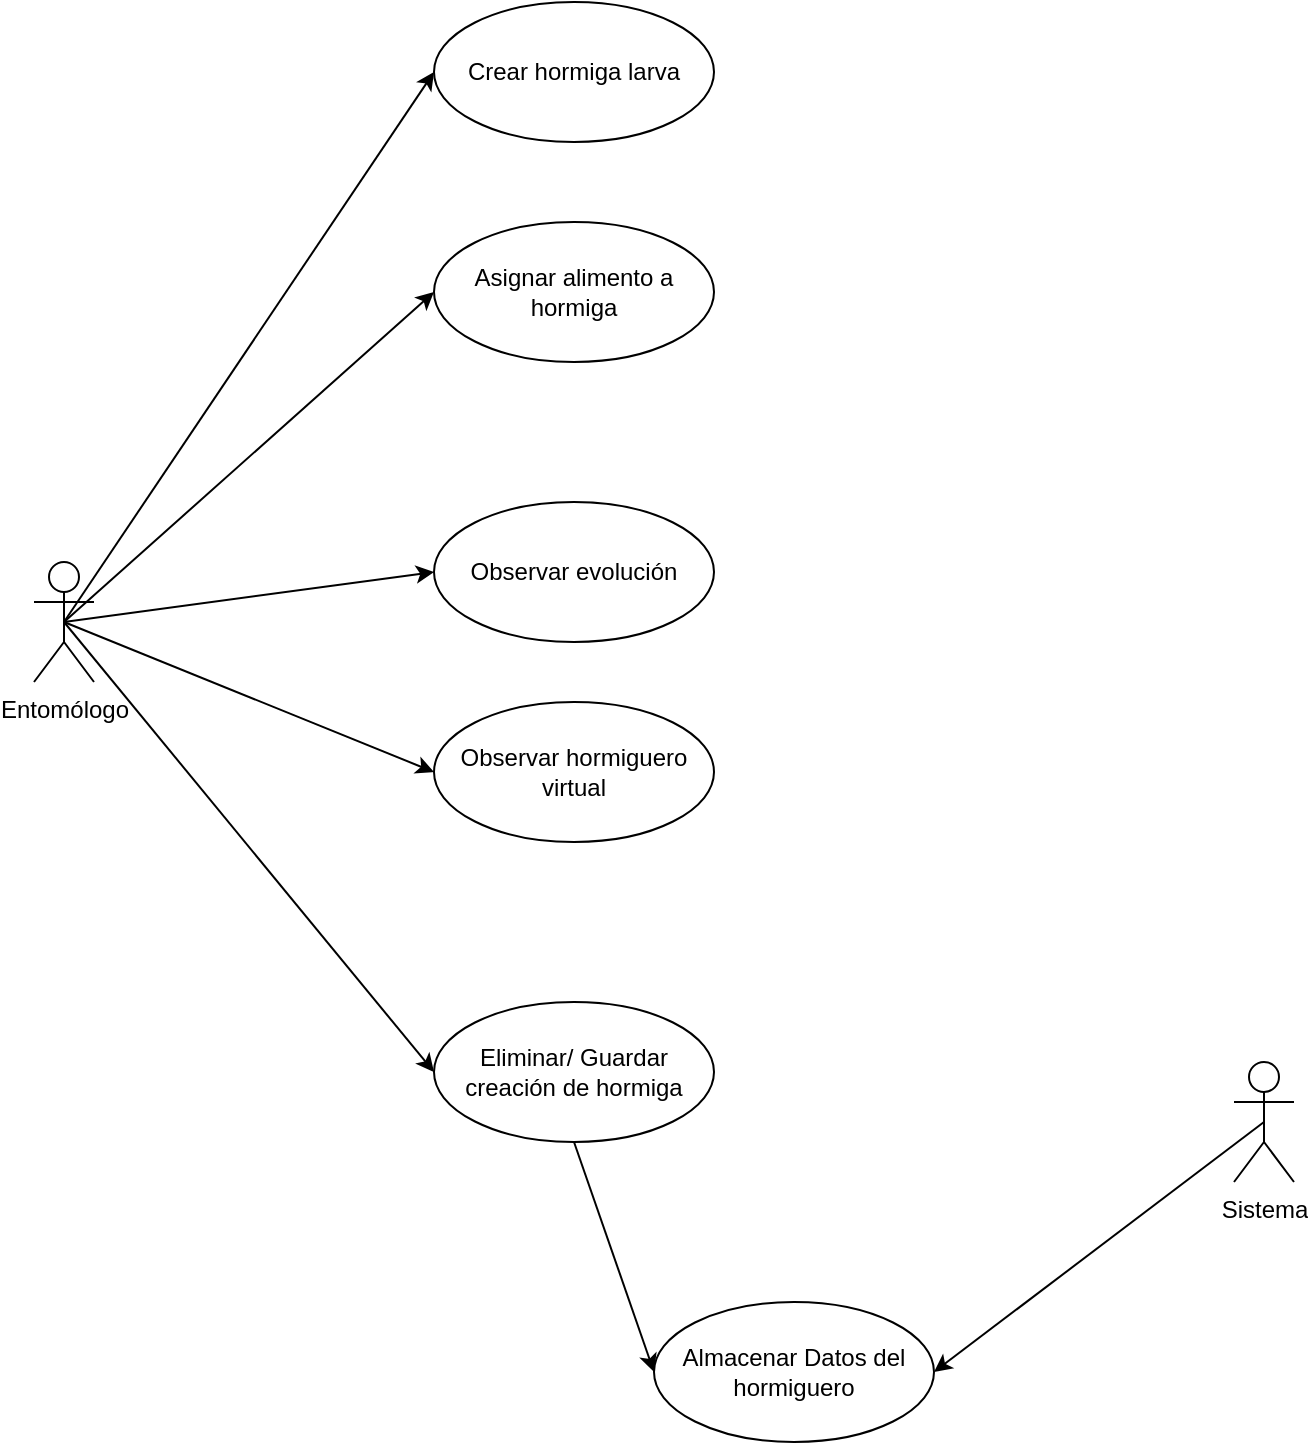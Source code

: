<mxfile>
    <diagram id="kTRGV1zUk7hW6r24szew" name="Page-1">
        <mxGraphModel dx="532" dy="250" grid="1" gridSize="10" guides="1" tooltips="1" connect="1" arrows="1" fold="1" page="1" pageScale="1" pageWidth="850" pageHeight="1100" math="0" shadow="0">
            <root>
                <mxCell id="0"/>
                <mxCell id="1" parent="0"/>
                <mxCell id="16" style="edgeStyle=none;html=1;exitX=0.5;exitY=0.5;exitDx=0;exitDy=0;exitPerimeter=0;entryX=0;entryY=0.5;entryDx=0;entryDy=0;" parent="1" source="4" target="12" edge="1">
                    <mxGeometry relative="1" as="geometry"/>
                </mxCell>
                <mxCell id="17" style="edgeStyle=none;html=1;exitX=0.5;exitY=0.5;exitDx=0;exitDy=0;exitPerimeter=0;entryX=0;entryY=0.5;entryDx=0;entryDy=0;" parent="1" source="4" target="13" edge="1">
                    <mxGeometry relative="1" as="geometry"/>
                </mxCell>
                <mxCell id="18" style="edgeStyle=none;html=1;entryX=0;entryY=0.5;entryDx=0;entryDy=0;exitX=0.5;exitY=0.5;exitDx=0;exitDy=0;exitPerimeter=0;" parent="1" source="4" target="14" edge="1">
                    <mxGeometry relative="1" as="geometry">
                        <mxPoint x="520" y="330" as="sourcePoint"/>
                    </mxGeometry>
                </mxCell>
                <mxCell id="19" style="edgeStyle=none;html=1;exitX=0.5;exitY=0.5;exitDx=0;exitDy=0;exitPerimeter=0;entryX=0;entryY=0.5;entryDx=0;entryDy=0;" parent="1" source="4" target="15" edge="1">
                    <mxGeometry relative="1" as="geometry"/>
                </mxCell>
                <mxCell id="21" style="edgeStyle=none;html=1;exitX=0.5;exitY=0.5;exitDx=0;exitDy=0;exitPerimeter=0;entryX=0;entryY=0.5;entryDx=0;entryDy=0;" parent="1" source="4" target="11" edge="1">
                    <mxGeometry relative="1" as="geometry"/>
                </mxCell>
                <mxCell id="4" value="Entomólogo" style="shape=umlActor;verticalLabelPosition=bottom;verticalAlign=top;html=1;" parent="1" vertex="1">
                    <mxGeometry x="270" y="350" width="30" height="60" as="geometry"/>
                </mxCell>
                <mxCell id="11" value="Crear hormiga larva" style="ellipse;whiteSpace=wrap;html=1;" parent="1" vertex="1">
                    <mxGeometry x="470" y="70" width="140" height="70" as="geometry"/>
                </mxCell>
                <mxCell id="12" value="Asignar alimento a hormiga" style="ellipse;whiteSpace=wrap;html=1;" parent="1" vertex="1">
                    <mxGeometry x="470" y="180" width="140" height="70" as="geometry"/>
                </mxCell>
                <mxCell id="13" value="Observar evolución" style="ellipse;whiteSpace=wrap;html=1;" parent="1" vertex="1">
                    <mxGeometry x="470" y="320" width="140" height="70" as="geometry"/>
                </mxCell>
                <mxCell id="14" value="Observar hormiguero virtual" style="ellipse;whiteSpace=wrap;html=1;" parent="1" vertex="1">
                    <mxGeometry x="470" y="420" width="140" height="70" as="geometry"/>
                </mxCell>
                <mxCell id="22" style="edgeStyle=none;html=1;exitX=0.5;exitY=1;exitDx=0;exitDy=0;entryX=0;entryY=0.5;entryDx=0;entryDy=0;" parent="1" source="15" target="27" edge="1">
                    <mxGeometry relative="1" as="geometry">
                        <mxPoint x="450" y="717.143" as="targetPoint"/>
                    </mxGeometry>
                </mxCell>
                <mxCell id="15" value="Eliminar/ Guardar creación de hormiga" style="ellipse;whiteSpace=wrap;html=1;" parent="1" vertex="1">
                    <mxGeometry x="470" y="570" width="140" height="70" as="geometry"/>
                </mxCell>
                <mxCell id="25" value="" style="edgeStyle=none;html=1;entryX=1;entryY=0.5;entryDx=0;entryDy=0;exitX=0.5;exitY=0.5;exitDx=0;exitDy=0;exitPerimeter=0;" parent="1" source="26" target="27" edge="1">
                    <mxGeometry relative="1" as="geometry">
                        <mxPoint x="790" y="610" as="sourcePoint"/>
                        <mxPoint x="525" y="824.286" as="targetPoint"/>
                    </mxGeometry>
                </mxCell>
                <mxCell id="26" value="Sistema" style="shape=umlActor;verticalLabelPosition=bottom;verticalAlign=top;html=1;" parent="1" vertex="1">
                    <mxGeometry x="870" y="600" width="30" height="60" as="geometry"/>
                </mxCell>
                <mxCell id="27" value="Almacenar Datos del hormiguero" style="ellipse;whiteSpace=wrap;html=1;" parent="1" vertex="1">
                    <mxGeometry x="580" y="720" width="140" height="70" as="geometry"/>
                </mxCell>
            </root>
        </mxGraphModel>
    </diagram>
</mxfile>